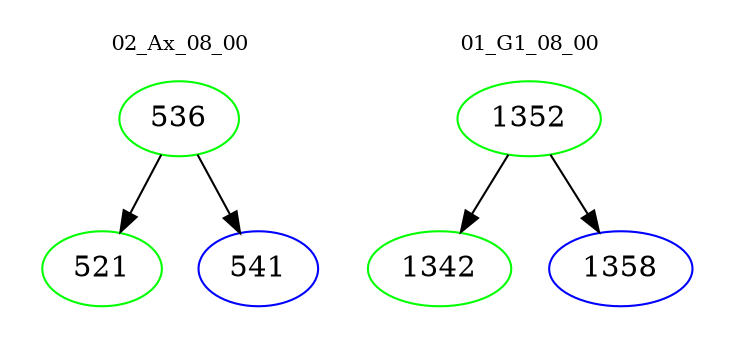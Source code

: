 digraph{
subgraph cluster_0 {
color = white
label = "02_Ax_08_00";
fontsize=10;
T0_536 [label="536", color="green"]
T0_536 -> T0_521 [color="black"]
T0_521 [label="521", color="green"]
T0_536 -> T0_541 [color="black"]
T0_541 [label="541", color="blue"]
}
subgraph cluster_1 {
color = white
label = "01_G1_08_00";
fontsize=10;
T1_1352 [label="1352", color="green"]
T1_1352 -> T1_1342 [color="black"]
T1_1342 [label="1342", color="green"]
T1_1352 -> T1_1358 [color="black"]
T1_1358 [label="1358", color="blue"]
}
}

